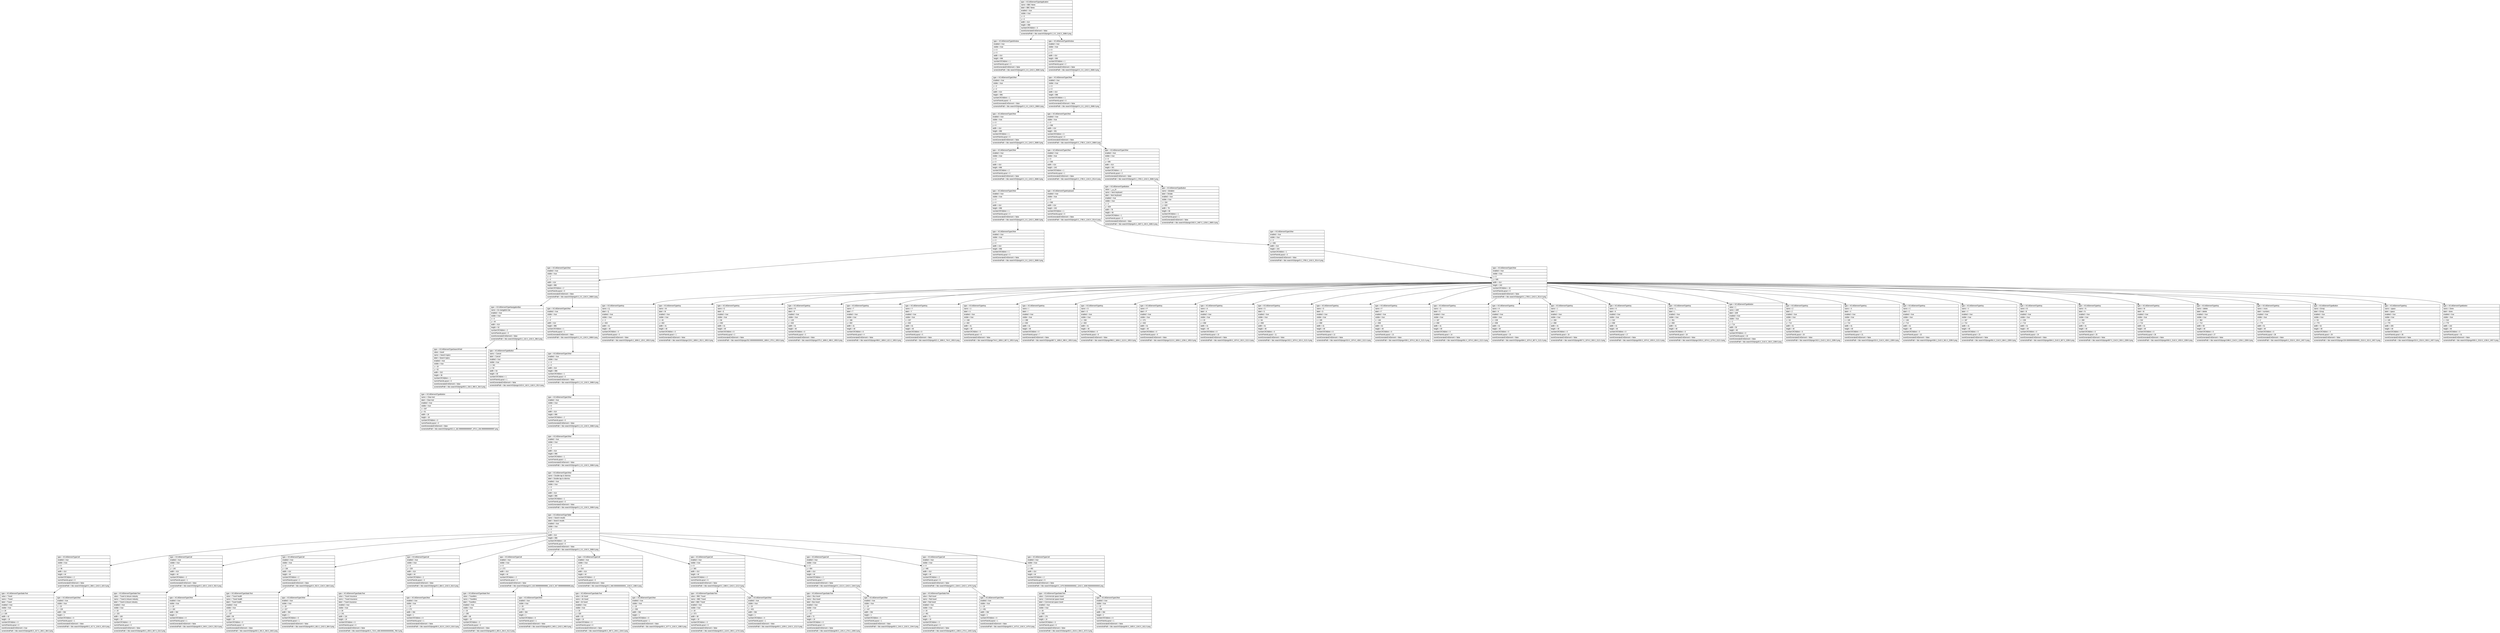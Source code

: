 digraph Layout {

	node [shape=record fontname=Arial];

	0	[label="{type = XCUIElementTypeApplication\l|name = BBC News\l|label = BBC News\l|enabled = true\l|visible = true\l|x = 0\l|y = 0\l|width = 414\l|height = 896\l|numberOfChildren = 3\l|eventGeneratedOnElement = false \l|screenshotPath = bbc-search/S3/pngs/0.0_0.0_1242.0_2688.0.png\l}"]
	1	[label="{type = XCUIElementTypeWindow\l|enabled = true\l|visible = true\l|x = 0\l|y = 0\l|width = 414\l|height = 896\l|numberOfChildren = 1\l|numInParentLayout = 0\l|eventGeneratedOnElement = false \l|screenshotPath = bbc-search/S3/pngs/0.0_0.0_1242.0_2688.0.png\l}"]
	2	[label="{type = XCUIElementTypeWindow\l|enabled = true\l|visible = true\l|x = 0\l|y = 0\l|width = 414\l|height = 896\l|numberOfChildren = 1\l|numInParentLayout = 2\l|eventGeneratedOnElement = false \l|screenshotPath = bbc-search/S3/pngs/0.0_0.0_1242.0_2688.0.png\l}"]
	3	[label="{type = XCUIElementTypeOther\l|enabled = true\l|visible = true\l|x = 0\l|y = 0\l|width = 414\l|height = 896\l|numberOfChildren = 1\l|numInParentLayout = 0\l|eventGeneratedOnElement = false \l|screenshotPath = bbc-search/S3/pngs/0.0_0.0_1242.0_2688.0.png\l}"]
	4	[label="{type = XCUIElementTypeOther\l|enabled = true\l|visible = true\l|x = 0\l|y = 0\l|width = 414\l|height = 896\l|numberOfChildren = 1\l|numInParentLayout = 0\l|eventGeneratedOnElement = false \l|screenshotPath = bbc-search/S3/pngs/0.0_0.0_1242.0_2688.0.png\l}"]
	5	[label="{type = XCUIElementTypeOther\l|enabled = true\l|visible = true\l|x = 0\l|y = 0\l|width = 414\l|height = 896\l|numberOfChildren = 1\l|numInParentLayout = 0\l|eventGeneratedOnElement = false \l|screenshotPath = bbc-search/S3/pngs/0.0_0.0_1242.0_2688.0.png\l}"]
	6	[label="{type = XCUIElementTypeOther\l|enabled = true\l|visible = true\l|x = 0\l|y = 595\l|width = 414\l|height = 301\l|numberOfChildren = 3\l|numInParentLayout = 0\l|eventGeneratedOnElement = false \l|screenshotPath = bbc-search/S3/pngs/0.0_1785.0_1242.0_2688.0.png\l}"]
	7	[label="{type = XCUIElementTypeOther\l|enabled = true\l|visible = true\l|x = 0\l|y = 0\l|width = 414\l|height = 896\l|numberOfChildren = 2\l|numInParentLayout = 0\l|eventGeneratedOnElement = false \l|screenshotPath = bbc-search/S3/pngs/0.0_0.0_1242.0_2688.0.png\l}"]
	8	[label="{type = XCUIElementTypeOther\l|enabled = true\l|visible = true\l|x = 0\l|y = 595\l|width = 414\l|height = 243\l|numberOfChildren = 1\l|numInParentLayout = 1\l|eventGeneratedOnElement = false \l|screenshotPath = bbc-search/S3/pngs/0.0_1785.0_1242.0_2514.0.png\l}"]
	9	[label="{type = XCUIElementTypeOther\l|enabled = true\l|visible = true\l|x = 0\l|y = 595\l|width = 414\l|height = 301\l|numberOfChildren = 2\l|numInParentLayout = 2\l|eventGeneratedOnElement = false \l|screenshotPath = bbc-search/S3/pngs/0.0_1785.0_1242.0_2688.0.png\l}"]
	10	[label="{type = XCUIElementTypeOther\l|enabled = true\l|visible = true\l|x = 0\l|y = 0\l|width = 414\l|height = 896\l|numberOfChildren = 1\l|numInParentLayout = 0\l|eventGeneratedOnElement = false \l|screenshotPath = bbc-search/S3/pngs/0.0_0.0_1242.0_2688.0.png\l}"]
	11	[label="{type = XCUIElementTypeKeyboard\l|enabled = true\l|visible = true\l|x = 0\l|y = 595\l|width = 414\l|height = 243\l|numberOfChildren = 1\l|numInParentLayout = 0\l|eventGeneratedOnElement = false \l|screenshotPath = bbc-search/S3/pngs/0.0_1785.0_1242.0_2514.0.png\l}"]
	12	[label="{type = XCUIElementTypeButton\l|value = فارسی\l|name = Next keyboard\l|label = Next keyboard\l|enabled = true\l|visible = true\l|x = 2\l|y = 829\l|width = 78\l|height = 66\l|numberOfChildren = 1\l|numInParentLayout = 0\l|eventGeneratedOnElement = false \l|screenshotPath = bbc-search/S3/pngs/6.0_2487.0_240.0_2685.0.png\l}"]
	13	[label="{type = XCUIElementTypeButton\l|name = dictation\l|label = Dictate\l|enabled = true\l|visible = true\l|x = 334\l|y = 829\l|width = 78\l|height = 66\l|numberOfChildren = 1\l|numInParentLayout = 1\l|eventGeneratedOnElement = false \l|screenshotPath = bbc-search/S3/pngs/1002.0_2487.0_1236.0_2685.0.png\l}"]
	14	[label="{type = XCUIElementTypeOther\l|enabled = true\l|visible = true\l|x = 0\l|y = 0\l|width = 414\l|height = 896\l|numberOfChildren = 1\l|numInParentLayout = 0\l|eventGeneratedOnElement = false \l|screenshotPath = bbc-search/S3/pngs/0.0_0.0_1242.0_2688.0.png\l}"]
	15	[label="{type = XCUIElementTypeOther\l|enabled = true\l|visible = true\l|x = 0\l|y = 595\l|width = 414\l|height = 243\l|numberOfChildren = 1\l|numInParentLayout = 0\l|eventGeneratedOnElement = false \l|screenshotPath = bbc-search/S3/pngs/0.0_1785.0_1242.0_2514.0.png\l}"]
	16	[label="{type = XCUIElementTypeOther\l|enabled = true\l|visible = true\l|x = 0\l|y = 0\l|width = 414\l|height = 896\l|numberOfChildren = 2\l|numInParentLayout = 0\l|eventGeneratedOnElement = false \l|screenshotPath = bbc-search/S3/pngs/0.0_0.0_1242.0_2688.0.png\l}"]
	17	[label="{type = XCUIElementTypeOther\l|enabled = true\l|visible = true\l|x = 0\l|y = 595\l|width = 414\l|height = 243\l|numberOfChildren = 32\l|numInParentLayout = 0\l|eventGeneratedOnElement = false \l|screenshotPath = bbc-search/S3/pngs/0.0_1785.0_1242.0_2514.0.png\l}"]
	18	[label="{type = XCUIElementTypeNavigationBar\l|name = bn-navigation-bar\l|enabled = true\l|visible = true\l|x = 0\l|y = 44\l|width = 414\l|height = 52\l|numberOfChildren = 2\l|numInParentLayout = 0\l|eventGeneratedOnElement = false \l|screenshotPath = bbc-search/S3/pngs/0.0_132.0_1242.0_288.0.png\l}"]
	19	[label="{type = XCUIElementTypeOther\l|enabled = true\l|visible = true\l|x = 0\l|y = 0\l|width = 414\l|height = 896\l|numberOfChildren = 1\l|numInParentLayout = 1\l|eventGeneratedOnElement = false \l|screenshotPath = bbc-search/S3/pngs/0.0_0.0_1242.0_2688.0.png\l}"]
	20	[label="{type = XCUIElementTypeKey\l|name = Q\l|label = Q\l|enabled = true\l|visible = true\l|x = 2\l|y = 602\l|width = 41\l|height = 49\l|numberOfChildren = 0\l|numInParentLayout = 0\l|eventGeneratedOnElement = false \l|screenshotPath = bbc-search/S3/pngs/6.0_1806.0_129.0_1953.0.png\l}"]
	21	[label="{type = XCUIElementTypeKey\l|name = W\l|label = W\l|enabled = true\l|visible = true\l|x = 43\l|y = 602\l|width = 41\l|height = 49\l|numberOfChildren = 0\l|numInParentLayout = 1\l|eventGeneratedOnElement = false \l|screenshotPath = bbc-search/S3/pngs/129.0_1806.0_252.0_1953.0.png\l}"]
	22	[label="{type = XCUIElementTypeKey\l|name = E\l|label = E\l|enabled = true\l|visible = true\l|x = 84\l|y = 602\l|width = 41\l|height = 49\l|numberOfChildren = 0\l|numInParentLayout = 2\l|eventGeneratedOnElement = false \l|screenshotPath = bbc-search/S3/pngs/252.00000000000003_1806.0_375.0_1953.0.png\l}"]
	23	[label="{type = XCUIElementTypeKey\l|name = R\l|label = R\l|enabled = true\l|visible = true\l|x = 125\l|y = 602\l|width = 41\l|height = 49\l|numberOfChildren = 0\l|numInParentLayout = 3\l|eventGeneratedOnElement = false \l|screenshotPath = bbc-search/S3/pngs/375.0_1806.0_498.0_1953.0.png\l}"]
	24	[label="{type = XCUIElementTypeKey\l|name = T\l|label = T\l|enabled = true\l|visible = true\l|x = 166\l|y = 602\l|width = 41\l|height = 49\l|numberOfChildren = 0\l|numInParentLayout = 4\l|eventGeneratedOnElement = false \l|screenshotPath = bbc-search/S3/pngs/498.0_1806.0_621.0_1953.0.png\l}"]
	25	[label="{type = XCUIElementTypeKey\l|name = Y\l|label = Y\l|enabled = true\l|visible = true\l|x = 207\l|y = 602\l|width = 41\l|height = 49\l|numberOfChildren = 0\l|numInParentLayout = 5\l|eventGeneratedOnElement = false \l|screenshotPath = bbc-search/S3/pngs/621.0_1806.0_744.0_1953.0.png\l}"]
	26	[label="{type = XCUIElementTypeKey\l|name = U\l|label = U\l|enabled = true\l|visible = true\l|x = 248\l|y = 602\l|width = 41\l|height = 49\l|numberOfChildren = 0\l|numInParentLayout = 6\l|eventGeneratedOnElement = false \l|screenshotPath = bbc-search/S3/pngs/744.0_1806.0_867.0_1953.0.png\l}"]
	27	[label="{type = XCUIElementTypeKey\l|name = I\l|label = I\l|enabled = true\l|visible = true\l|x = 289\l|y = 602\l|width = 41\l|height = 49\l|numberOfChildren = 0\l|numInParentLayout = 7\l|eventGeneratedOnElement = false \l|screenshotPath = bbc-search/S3/pngs/867.0_1806.0_990.0_1953.0.png\l}"]
	28	[label="{type = XCUIElementTypeKey\l|name = O\l|label = O\l|enabled = true\l|visible = true\l|x = 330\l|y = 602\l|width = 41\l|height = 49\l|numberOfChildren = 0\l|numInParentLayout = 8\l|eventGeneratedOnElement = false \l|screenshotPath = bbc-search/S3/pngs/990.0_1806.0_1113.0_1953.0.png\l}"]
	29	[label="{type = XCUIElementTypeKey\l|name = P\l|label = P\l|enabled = true\l|visible = true\l|x = 371\l|y = 602\l|width = 41\l|height = 49\l|numberOfChildren = 0\l|numInParentLayout = 9\l|eventGeneratedOnElement = false \l|screenshotPath = bbc-search/S3/pngs/1113.0_1806.0_1236.0_1953.0.png\l}"]
	30	[label="{type = XCUIElementTypeKey\l|name = A\l|label = A\l|enabled = true\l|visible = true\l|x = 23\l|y = 658\l|width = 41\l|height = 49\l|numberOfChildren = 0\l|numInParentLayout = 10\l|eventGeneratedOnElement = false \l|screenshotPath = bbc-search/S3/pngs/69.0_1974.0_192.0_2121.0.png\l}"]
	31	[label="{type = XCUIElementTypeKey\l|name = S\l|label = S\l|enabled = true\l|visible = true\l|x = 64\l|y = 658\l|width = 41\l|height = 49\l|numberOfChildren = 0\l|numInParentLayout = 11\l|eventGeneratedOnElement = false \l|screenshotPath = bbc-search/S3/pngs/192.0_1974.0_315.0_2121.0.png\l}"]
	32	[label="{type = XCUIElementTypeKey\l|name = D\l|label = D\l|enabled = true\l|visible = true\l|x = 105\l|y = 658\l|width = 41\l|height = 49\l|numberOfChildren = 0\l|numInParentLayout = 12\l|eventGeneratedOnElement = false \l|screenshotPath = bbc-search/S3/pngs/315.0_1974.0_438.0_2121.0.png\l}"]
	33	[label="{type = XCUIElementTypeKey\l|name = F\l|label = F\l|enabled = true\l|visible = true\l|x = 146\l|y = 658\l|width = 41\l|height = 49\l|numberOfChildren = 0\l|numInParentLayout = 13\l|eventGeneratedOnElement = false \l|screenshotPath = bbc-search/S3/pngs/438.0_1974.0_561.0_2121.0.png\l}"]
	34	[label="{type = XCUIElementTypeKey\l|name = G\l|label = G\l|enabled = true\l|visible = true\l|x = 187\l|y = 658\l|width = 41\l|height = 49\l|numberOfChildren = 0\l|numInParentLayout = 14\l|eventGeneratedOnElement = false \l|screenshotPath = bbc-search/S3/pngs/561.0_1974.0_684.0_2121.0.png\l}"]
	35	[label="{type = XCUIElementTypeKey\l|name = H\l|label = H\l|enabled = true\l|visible = true\l|x = 228\l|y = 658\l|width = 41\l|height = 49\l|numberOfChildren = 0\l|numInParentLayout = 15\l|eventGeneratedOnElement = false \l|screenshotPath = bbc-search/S3/pngs/684.0_1974.0_807.0_2121.0.png\l}"]
	36	[label="{type = XCUIElementTypeKey\l|name = J\l|label = J\l|enabled = true\l|visible = true\l|x = 269\l|y = 658\l|width = 41\l|height = 49\l|numberOfChildren = 0\l|numInParentLayout = 16\l|eventGeneratedOnElement = false \l|screenshotPath = bbc-search/S3/pngs/807.0_1974.0_930.0_2121.0.png\l}"]
	37	[label="{type = XCUIElementTypeKey\l|name = K\l|label = K\l|enabled = true\l|visible = true\l|x = 310\l|y = 658\l|width = 41\l|height = 49\l|numberOfChildren = 0\l|numInParentLayout = 17\l|eventGeneratedOnElement = false \l|screenshotPath = bbc-search/S3/pngs/930.0_1974.0_1053.0_2121.0.png\l}"]
	38	[label="{type = XCUIElementTypeKey\l|name = L\l|label = L\l|enabled = true\l|visible = true\l|x = 351\l|y = 658\l|width = 41\l|height = 49\l|numberOfChildren = 0\l|numInParentLayout = 18\l|eventGeneratedOnElement = false \l|screenshotPath = bbc-search/S3/pngs/1053.0_1974.0_1176.0_2121.0.png\l}"]
	39	[label="{type = XCUIElementTypeButton\l|value = 1\l|name = shift\l|label = shift\l|enabled = true\l|visible = true\l|x = 2\l|y = 714\l|width = 50\l|height = 49\l|numberOfChildren = 0\l|numInParentLayout = 19\l|eventGeneratedOnElement = false \l|screenshotPath = bbc-search/S3/pngs/6.0_2142.0_156.0_2289.0.png\l}"]
	40	[label="{type = XCUIElementTypeKey\l|name = Z\l|label = Z\l|enabled = true\l|visible = true\l|x = 64\l|y = 714\l|width = 41\l|height = 49\l|numberOfChildren = 0\l|numInParentLayout = 20\l|eventGeneratedOnElement = false \l|screenshotPath = bbc-search/S3/pngs/192.0_2142.0_315.0_2289.0.png\l}"]
	41	[label="{type = XCUIElementTypeKey\l|name = X\l|label = X\l|enabled = true\l|visible = true\l|x = 105\l|y = 714\l|width = 41\l|height = 49\l|numberOfChildren = 0\l|numInParentLayout = 21\l|eventGeneratedOnElement = false \l|screenshotPath = bbc-search/S3/pngs/315.0_2142.0_438.0_2289.0.png\l}"]
	42	[label="{type = XCUIElementTypeKey\l|name = C\l|label = C\l|enabled = true\l|visible = true\l|x = 146\l|y = 714\l|width = 41\l|height = 49\l|numberOfChildren = 0\l|numInParentLayout = 22\l|eventGeneratedOnElement = false \l|screenshotPath = bbc-search/S3/pngs/438.0_2142.0_561.0_2289.0.png\l}"]
	43	[label="{type = XCUIElementTypeKey\l|name = V\l|label = V\l|enabled = true\l|visible = true\l|x = 187\l|y = 714\l|width = 41\l|height = 49\l|numberOfChildren = 0\l|numInParentLayout = 23\l|eventGeneratedOnElement = false \l|screenshotPath = bbc-search/S3/pngs/561.0_2142.0_684.0_2289.0.png\l}"]
	44	[label="{type = XCUIElementTypeKey\l|name = B\l|label = B\l|enabled = true\l|visible = true\l|x = 228\l|y = 714\l|width = 41\l|height = 49\l|numberOfChildren = 0\l|numInParentLayout = 24\l|eventGeneratedOnElement = false \l|screenshotPath = bbc-search/S3/pngs/684.0_2142.0_807.0_2289.0.png\l}"]
	45	[label="{type = XCUIElementTypeKey\l|name = N\l|label = N\l|enabled = true\l|visible = true\l|x = 269\l|y = 714\l|width = 41\l|height = 49\l|numberOfChildren = 0\l|numInParentLayout = 25\l|eventGeneratedOnElement = false \l|screenshotPath = bbc-search/S3/pngs/807.0_2142.0_930.0_2289.0.png\l}"]
	46	[label="{type = XCUIElementTypeKey\l|name = M\l|label = M\l|enabled = true\l|visible = true\l|x = 310\l|y = 714\l|width = 41\l|height = 49\l|numberOfChildren = 0\l|numInParentLayout = 26\l|eventGeneratedOnElement = false \l|screenshotPath = bbc-search/S3/pngs/930.0_2142.0_1053.0_2289.0.png\l}"]
	47	[label="{type = XCUIElementTypeKey\l|name = delete\l|label = delete\l|enabled = true\l|visible = true\l|x = 362\l|y = 714\l|width = 50\l|height = 49\l|numberOfChildren = 0\l|numInParentLayout = 27\l|eventGeneratedOnElement = false \l|screenshotPath = bbc-search/S3/pngs/1086.0_2142.0_1236.0_2289.0.png\l}"]
	48	[label="{type = XCUIElementTypeKey\l|name = more\l|label = numbers\l|enabled = true\l|visible = true\l|x = 2\l|y = 770\l|width = 51\l|height = 49\l|numberOfChildren = 0\l|numInParentLayout = 28\l|eventGeneratedOnElement = false \l|screenshotPath = bbc-search/S3/pngs/6.0_2310.0_159.0_2457.0.png\l}"]
	49	[label="{type = XCUIElementTypeButton\l|name = Emoji\l|label = Emoji\l|enabled = true\l|visible = true\l|x = 53\l|y = 770\l|width = 52\l|height = 49\l|numberOfChildren = 0\l|numInParentLayout = 29\l|eventGeneratedOnElement = false \l|screenshotPath = bbc-search/S3/pngs/159.00000000000003_2310.0_315.0_2457.0.png\l}"]
	50	[label="{type = XCUIElementTypeKey\l|name = space\l|label = space\l|enabled = true\l|visible = true\l|x = 105\l|y = 770\l|width = 205\l|height = 49\l|numberOfChildren = 0\l|numInParentLayout = 30\l|eventGeneratedOnElement = false \l|screenshotPath = bbc-search/S3/pngs/315.0_2310.0_930.0_2457.0.png\l}"]
	51	[label="{type = XCUIElementTypeButton\l|name = Done\l|label = done\l|enabled = true\l|visible = true\l|x = 310\l|y = 770\l|width = 102\l|height = 49\l|numberOfChildren = 0\l|numInParentLayout = 31\l|eventGeneratedOnElement = false \l|screenshotPath = bbc-search/S3/pngs/930.0_2310.0_1236.0_2457.0.png\l}"]
	52	[label="{type = XCUIElementTypeSearchField\l|value = travel\l|name = Search topics\l|label = Search topics\l|enabled = true\l|visible = true\l|x = 20\l|y = 52\l|width = 310\l|height = 36\l|numberOfChildren = 1\l|numInParentLayout = 0\l|eventGeneratedOnElement = false \l|screenshotPath = bbc-search/S3/pngs/60.0_156.0_990.0_264.0.png\l}"]
	53	[label="{type = XCUIElementTypeButton\l|name = Cancel\l|label = Cancel\l|enabled = true\l|visible = true\l|x = 341\l|y = 54\l|width = 53\l|height = 30\l|numberOfChildren = 1\l|numInParentLayout = 1\l|eventGeneratedOnElement = false \l|screenshotPath = bbc-search/S3/pngs/1023.0_162.0_1182.0_252.0.png\l}"]
	54	[label="{type = XCUIElementTypeOther\l|enabled = true\l|visible = true\l|x = 0\l|y = 0\l|width = 414\l|height = 896\l|numberOfChildren = 1\l|numInParentLayout = 0\l|eventGeneratedOnElement = false \l|screenshotPath = bbc-search/S3/pngs/0.0_0.0_1242.0_2688.0.png\l}"]
	55	[label="{type = XCUIElementTypeButton\l|name = Clear text\l|label = Clear text\l|enabled = true\l|visible = true\l|x = 307\l|y = 61\l|width = 18\l|height = 18\l|numberOfChildren = 0\l|numInParentLayout = 0\l|eventGeneratedOnElement = false \l|screenshotPath = bbc-search/S3/pngs/921.0_182.99999999999997_975.0_236.99999999999997.png\l}"]
	56	[label="{type = XCUIElementTypeOther\l|enabled = true\l|visible = true\l|x = 0\l|y = 0\l|width = 414\l|height = 896\l|numberOfChildren = 2\l|numInParentLayout = 0\l|eventGeneratedOnElement = false \l|screenshotPath = bbc-search/S3/pngs/0.0_0.0_1242.0_2688.0.png\l}"]
	57	[label="{type = XCUIElementTypeOther\l|enabled = true\l|visible = true\l|x = 0\l|y = 0\l|width = 414\l|height = 896\l|numberOfChildren = 1\l|numInParentLayout = 1\l|eventGeneratedOnElement = false \l|screenshotPath = bbc-search/S3/pngs/0.0_0.0_1242.0_2688.0.png\l}"]
	58	[label="{type = XCUIElementTypeOther\l|name = Double-tap to dismiss\l|label = Double-tap to dismiss\l|enabled = true\l|visible = true\l|x = 0\l|y = 0\l|width = 414\l|height = 896\l|numberOfChildren = 1\l|numInParentLayout = 0\l|eventGeneratedOnElement = false \l|screenshotPath = bbc-search/S3/pngs/0.0_0.0_1242.0_2688.0.png\l}"]
	59	[label="{type = XCUIElementTypeTable\l|name = Search results\l|label = Search results\l|enabled = true\l|visible = true\l|x = 0\l|y = 0\l|width = 414\l|height = 896\l|numberOfChildren = 10\l|numInParentLayout = 0\l|eventGeneratedOnElement = false \l|screenshotPath = bbc-search/S3/pngs/0.0_0.0_1242.0_2688.0.png\l}"]
	60	[label="{type = XCUIElementTypeCell\l|enabled = true\l|visible = true\l|x = 0\l|y = 96\l|width = 414\l|height = 44\l|numberOfChildren = 2\l|numInParentLayout = 0\l|eventGeneratedOnElement = false \l|screenshotPath = bbc-search/S3/pngs/0.0_288.0_1242.0_420.0.png\l}"]
	61	[label="{type = XCUIElementTypeCell\l|enabled = true\l|visible = true\l|x = 0\l|y = 140\l|width = 414\l|height = 44\l|numberOfChildren = 2\l|numInParentLayout = 1\l|eventGeneratedOnElement = false \l|screenshotPath = bbc-search/S3/pngs/0.0_420.0_1242.0_552.0.png\l}"]
	62	[label="{type = XCUIElementTypeCell\l|enabled = true\l|visible = true\l|x = 0\l|y = 184\l|width = 414\l|height = 44\l|numberOfChildren = 2\l|numInParentLayout = 2\l|eventGeneratedOnElement = false \l|screenshotPath = bbc-search/S3/pngs/0.0_552.0_1242.0_684.0.png\l}"]
	63	[label="{type = XCUIElementTypeCell\l|enabled = true\l|visible = true\l|x = 0\l|y = 228\l|width = 414\l|height = 44\l|numberOfChildren = 2\l|numInParentLayout = 3\l|eventGeneratedOnElement = false \l|screenshotPath = bbc-search/S3/pngs/0.0_684.0_1242.0_816.0.png\l}"]
	64	[label="{type = XCUIElementTypeCell\l|enabled = true\l|visible = true\l|x = 0\l|y = 272\l|width = 414\l|height = 44\l|numberOfChildren = 2\l|numInParentLayout = 4\l|eventGeneratedOnElement = false \l|screenshotPath = bbc-search/S3/pngs/0.0_815.9999999999999_1242.0_947.9999999999999.png\l}"]
	65	[label="{type = XCUIElementTypeCell\l|enabled = true\l|visible = true\l|x = 0\l|y = 316\l|width = 414\l|height = 44\l|numberOfChildren = 2\l|numInParentLayout = 5\l|eventGeneratedOnElement = false \l|screenshotPath = bbc-search/S3/pngs/0.0_948.0000000000001_1242.0_1080.0.png\l}"]
	66	[label="{type = XCUIElementTypeCell\l|enabled = true\l|visible = true\l|x = 0\l|y = 360\l|width = 414\l|height = 44\l|numberOfChildren = 2\l|numInParentLayout = 6\l|eventGeneratedOnElement = false \l|screenshotPath = bbc-search/S3/pngs/0.0_1080.0_1242.0_1212.0.png\l}"]
	67	[label="{type = XCUIElementTypeCell\l|enabled = true\l|visible = true\l|x = 0\l|y = 404\l|width = 414\l|height = 44\l|numberOfChildren = 2\l|numInParentLayout = 7\l|eventGeneratedOnElement = false \l|screenshotPath = bbc-search/S3/pngs/0.0_1212.0_1242.0_1344.0.png\l}"]
	68	[label="{type = XCUIElementTypeCell\l|enabled = true\l|visible = true\l|x = 0\l|y = 448\l|width = 414\l|height = 44\l|numberOfChildren = 2\l|numInParentLayout = 8\l|eventGeneratedOnElement = false \l|screenshotPath = bbc-search/S3/pngs/0.0_1344.0_1242.0_1476.0.png\l}"]
	69	[label="{type = XCUIElementTypeCell\l|enabled = true\l|visible = true\l|x = 0\l|y = 492\l|width = 414\l|height = 44\l|numberOfChildren = 2\l|numInParentLayout = 9\l|eventGeneratedOnElement = false \l|screenshotPath = bbc-search/S3/pngs/0.0_1476.0000000000002_1242.0_1608.0000000000002.png\l}"]
	70	[label="{type = XCUIElementTypeStaticText\l|value = Travel\l|name = Travel\l|label = Travel\l|enabled = true\l|visible = true\l|x = 20\l|y = 109\l|width = 42\l|height = 19\l|numberOfChildren = 0\l|numInParentLayout = 0\l|eventGeneratedOnElement = true \l|screenshotPath = bbc-search/S3/pngs/60.0_327.0_186.0_384.0.png\l}"]
	71	[label="{type = XCUIElementTypeOther\l|enabled = true\l|visible = true\l|x = 20\l|y = 139\l|width = 394\l|height = 1\l|numberOfChildren = 0\l|numInParentLayout = 1\l|eventGeneratedOnElement = false \l|screenshotPath = bbc-search/S3/pngs/60.0_417.0_1242.0_420.0.png\l}"]
	72	[label="{type = XCUIElementTypeStaticText\l|value = Travel & leisure industry\l|name = Travel & leisure industry\l|label = Travel & leisure industry\l|enabled = true\l|visible = true\l|x = 20\l|y = 153\l|width = 169\l|height = 19\l|numberOfChildren = 0\l|numInParentLayout = 0\l|eventGeneratedOnElement = false \l|screenshotPath = bbc-search/S3/pngs/60.0_459.0_567.0_516.0.png\l}"]
	73	[label="{type = XCUIElementTypeOther\l|enabled = true\l|visible = true\l|x = 20\l|y = 183\l|width = 394\l|height = 1\l|numberOfChildren = 0\l|numInParentLayout = 1\l|eventGeneratedOnElement = false \l|screenshotPath = bbc-search/S3/pngs/60.0_549.0_1242.0_552.0.png\l}"]
	74	[label="{type = XCUIElementTypeStaticText\l|value = Travel health\l|name = Travel health\l|label = Travel health\l|enabled = true\l|visible = true\l|x = 20\l|y = 197\l|width = 90\l|height = 19\l|numberOfChildren = 0\l|numInParentLayout = 0\l|eventGeneratedOnElement = false \l|screenshotPath = bbc-search/S3/pngs/60.0_591.0_330.0_648.0.png\l}"]
	75	[label="{type = XCUIElementTypeOther\l|enabled = true\l|visible = true\l|x = 20\l|y = 227\l|width = 394\l|height = 1\l|numberOfChildren = 0\l|numInParentLayout = 1\l|eventGeneratedOnElement = false \l|screenshotPath = bbc-search/S3/pngs/60.0_681.0_1242.0_684.0.png\l}"]
	76	[label="{type = XCUIElementTypeStaticText\l|value = Travel insurance\l|name = Travel insurance\l|label = Travel insurance\l|enabled = true\l|visible = true\l|x = 20\l|y = 241\l|width = 116\l|height = 19\l|numberOfChildren = 0\l|numInParentLayout = 0\l|eventGeneratedOnElement = false \l|screenshotPath = bbc-search/S3/pngs/60.0_723.0_408.00000000000006_780.0.png\l}"]
	77	[label="{type = XCUIElementTypeOther\l|enabled = true\l|visible = true\l|x = 20\l|y = 271\l|width = 394\l|height = 1\l|numberOfChildren = 0\l|numInParentLayout = 1\l|eventGeneratedOnElement = false \l|screenshotPath = bbc-search/S3/pngs/60.0_813.0_1242.0_816.0.png\l}"]
	78	[label="{type = XCUIElementTypeStaticText\l|value = Travellers\l|name = Travellers\l|label = Travellers\l|enabled = true\l|visible = true\l|x = 20\l|y = 285\l|width = 68\l|height = 19\l|numberOfChildren = 0\l|numInParentLayout = 0\l|eventGeneratedOnElement = false \l|screenshotPath = bbc-search/S3/pngs/60.0_855.0_264.0_912.0.png\l}"]
	79	[label="{type = XCUIElementTypeOther\l|enabled = true\l|visible = true\l|x = 20\l|y = 315\l|width = 394\l|height = 1\l|numberOfChildren = 0\l|numInParentLayout = 1\l|eventGeneratedOnElement = false \l|screenshotPath = bbc-search/S3/pngs/60.0_945.0_1242.0_948.0.png\l}"]
	80	[label="{type = XCUIElementTypeStaticText\l|value = Air travel\l|name = Air travel\l|label = Air travel\l|enabled = true\l|visible = true\l|x = 20\l|y = 329\l|width = 63\l|height = 19\l|numberOfChildren = 0\l|numInParentLayout = 0\l|eventGeneratedOnElement = false \l|screenshotPath = bbc-search/S3/pngs/60.0_987.0_249.0_1044.0.png\l}"]
	81	[label="{type = XCUIElementTypeOther\l|enabled = true\l|visible = true\l|x = 20\l|y = 359\l|width = 394\l|height = 1\l|numberOfChildren = 0\l|numInParentLayout = 1\l|eventGeneratedOnElement = false \l|screenshotPath = bbc-search/S3/pngs/60.0_1077.0_1242.0_1080.0.png\l}"]
	82	[label="{type = XCUIElementTypeStaticText\l|value = BBC Travel\l|name = BBC Travel\l|label = BBC Travel\l|enabled = true\l|visible = true\l|x = 20\l|y = 373\l|width = 80\l|height = 19\l|numberOfChildren = 0\l|numInParentLayout = 0\l|eventGeneratedOnElement = false \l|screenshotPath = bbc-search/S3/pngs/60.0_1119.0_300.0_1176.0.png\l}"]
	83	[label="{type = XCUIElementTypeOther\l|enabled = true\l|visible = true\l|x = 20\l|y = 403\l|width = 394\l|height = 1\l|numberOfChildren = 0\l|numInParentLayout = 1\l|eventGeneratedOnElement = false \l|screenshotPath = bbc-search/S3/pngs/60.0_1209.0_1242.0_1212.0.png\l}"]
	84	[label="{type = XCUIElementTypeStaticText\l|value = Bus travel\l|name = Bus travel\l|label = Bus travel\l|enabled = true\l|visible = true\l|x = 20\l|y = 417\l|width = 72\l|height = 19\l|numberOfChildren = 0\l|numInParentLayout = 0\l|eventGeneratedOnElement = false \l|screenshotPath = bbc-search/S3/pngs/60.0_1251.0_276.0_1308.0.png\l}"]
	85	[label="{type = XCUIElementTypeOther\l|enabled = true\l|visible = true\l|x = 20\l|y = 447\l|width = 394\l|height = 1\l|numberOfChildren = 0\l|numInParentLayout = 1\l|eventGeneratedOnElement = false \l|screenshotPath = bbc-search/S3/pngs/60.0_1341.0_1242.0_1344.0.png\l}"]
	86	[label="{type = XCUIElementTypeStaticText\l|value = Rail travel\l|name = Rail travel\l|label = Rail travel\l|enabled = true\l|visible = true\l|x = 20\l|y = 461\l|width = 71\l|height = 19\l|numberOfChildren = 0\l|numInParentLayout = 0\l|eventGeneratedOnElement = false \l|screenshotPath = bbc-search/S3/pngs/60.0_1383.0_273.0_1440.0.png\l}"]
	87	[label="{type = XCUIElementTypeOther\l|enabled = true\l|visible = true\l|x = 20\l|y = 491\l|width = 394\l|height = 1\l|numberOfChildren = 0\l|numInParentLayout = 1\l|eventGeneratedOnElement = false \l|screenshotPath = bbc-search/S3/pngs/60.0_1473.0_1242.0_1476.0.png\l}"]
	88	[label="{type = XCUIElementTypeStaticText\l|value = Commercial space travel\l|name = Commercial space travel\l|label = Commercial space travel\l|enabled = true\l|visible = true\l|x = 20\l|y = 505\l|width = 178\l|height = 19\l|numberOfChildren = 0\l|numInParentLayout = 0\l|eventGeneratedOnElement = false \l|screenshotPath = bbc-search/S3/pngs/60.0_1515.0_594.0_1572.0.png\l}"]
	89	[label="{type = XCUIElementTypeOther\l|enabled = true\l|visible = true\l|x = 20\l|y = 535\l|width = 394\l|height = 2\l|numberOfChildren = 0\l|numInParentLayout = 1\l|eventGeneratedOnElement = false \l|screenshotPath = bbc-search/S3/pngs/60.0_1605.0_1242.0_1611.0.png\l}"]


	0 -> 1
	0 -> 2
	1 -> 3
	2 -> 4
	3 -> 5
	4 -> 6
	5 -> 7
	6 -> 8
	6 -> 9
	7 -> 10
	8 -> 11
	9 -> 12
	9 -> 13
	10 -> 14
	11 -> 15
	14 -> 16
	15 -> 17
	16 -> 18
	16 -> 19
	17 -> 20
	17 -> 21
	17 -> 22
	17 -> 23
	17 -> 24
	17 -> 25
	17 -> 26
	17 -> 27
	17 -> 28
	17 -> 29
	17 -> 30
	17 -> 31
	17 -> 32
	17 -> 33
	17 -> 34
	17 -> 35
	17 -> 36
	17 -> 37
	17 -> 38
	17 -> 39
	17 -> 40
	17 -> 41
	17 -> 42
	17 -> 43
	17 -> 44
	17 -> 45
	17 -> 46
	17 -> 47
	17 -> 48
	17 -> 49
	17 -> 50
	17 -> 51
	18 -> 52
	18 -> 53
	19 -> 54
	52 -> 55
	54 -> 56
	56 -> 57
	57 -> 58
	58 -> 59
	59 -> 60
	59 -> 61
	59 -> 62
	59 -> 63
	59 -> 64
	59 -> 65
	59 -> 66
	59 -> 67
	59 -> 68
	59 -> 69
	60 -> 70
	60 -> 71
	61 -> 72
	61 -> 73
	62 -> 74
	62 -> 75
	63 -> 76
	63 -> 77
	64 -> 78
	64 -> 79
	65 -> 80
	65 -> 81
	66 -> 82
	66 -> 83
	67 -> 84
	67 -> 85
	68 -> 86
	68 -> 87
	69 -> 88
	69 -> 89


}